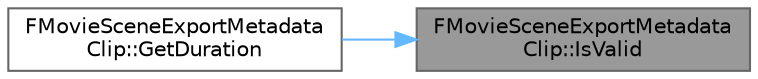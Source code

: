 digraph "FMovieSceneExportMetadataClip::IsValid"
{
 // INTERACTIVE_SVG=YES
 // LATEX_PDF_SIZE
  bgcolor="transparent";
  edge [fontname=Helvetica,fontsize=10,labelfontname=Helvetica,labelfontsize=10];
  node [fontname=Helvetica,fontsize=10,shape=box,height=0.2,width=0.4];
  rankdir="RL";
  Node1 [id="Node000001",label="FMovieSceneExportMetadata\lClip::IsValid",height=0.2,width=0.4,color="gray40", fillcolor="grey60", style="filled", fontcolor="black",tooltip=" "];
  Node1 -> Node2 [id="edge1_Node000001_Node000002",dir="back",color="steelblue1",style="solid",tooltip=" "];
  Node2 [id="Node000002",label="FMovieSceneExportMetadata\lClip::GetDuration",height=0.2,width=0.4,color="grey40", fillcolor="white", style="filled",URL="$da/dcd/structFMovieSceneExportMetadataClip.html#a8628c14209b1d156a7a4fbe3e7c4f7ae",tooltip=" "];
}
